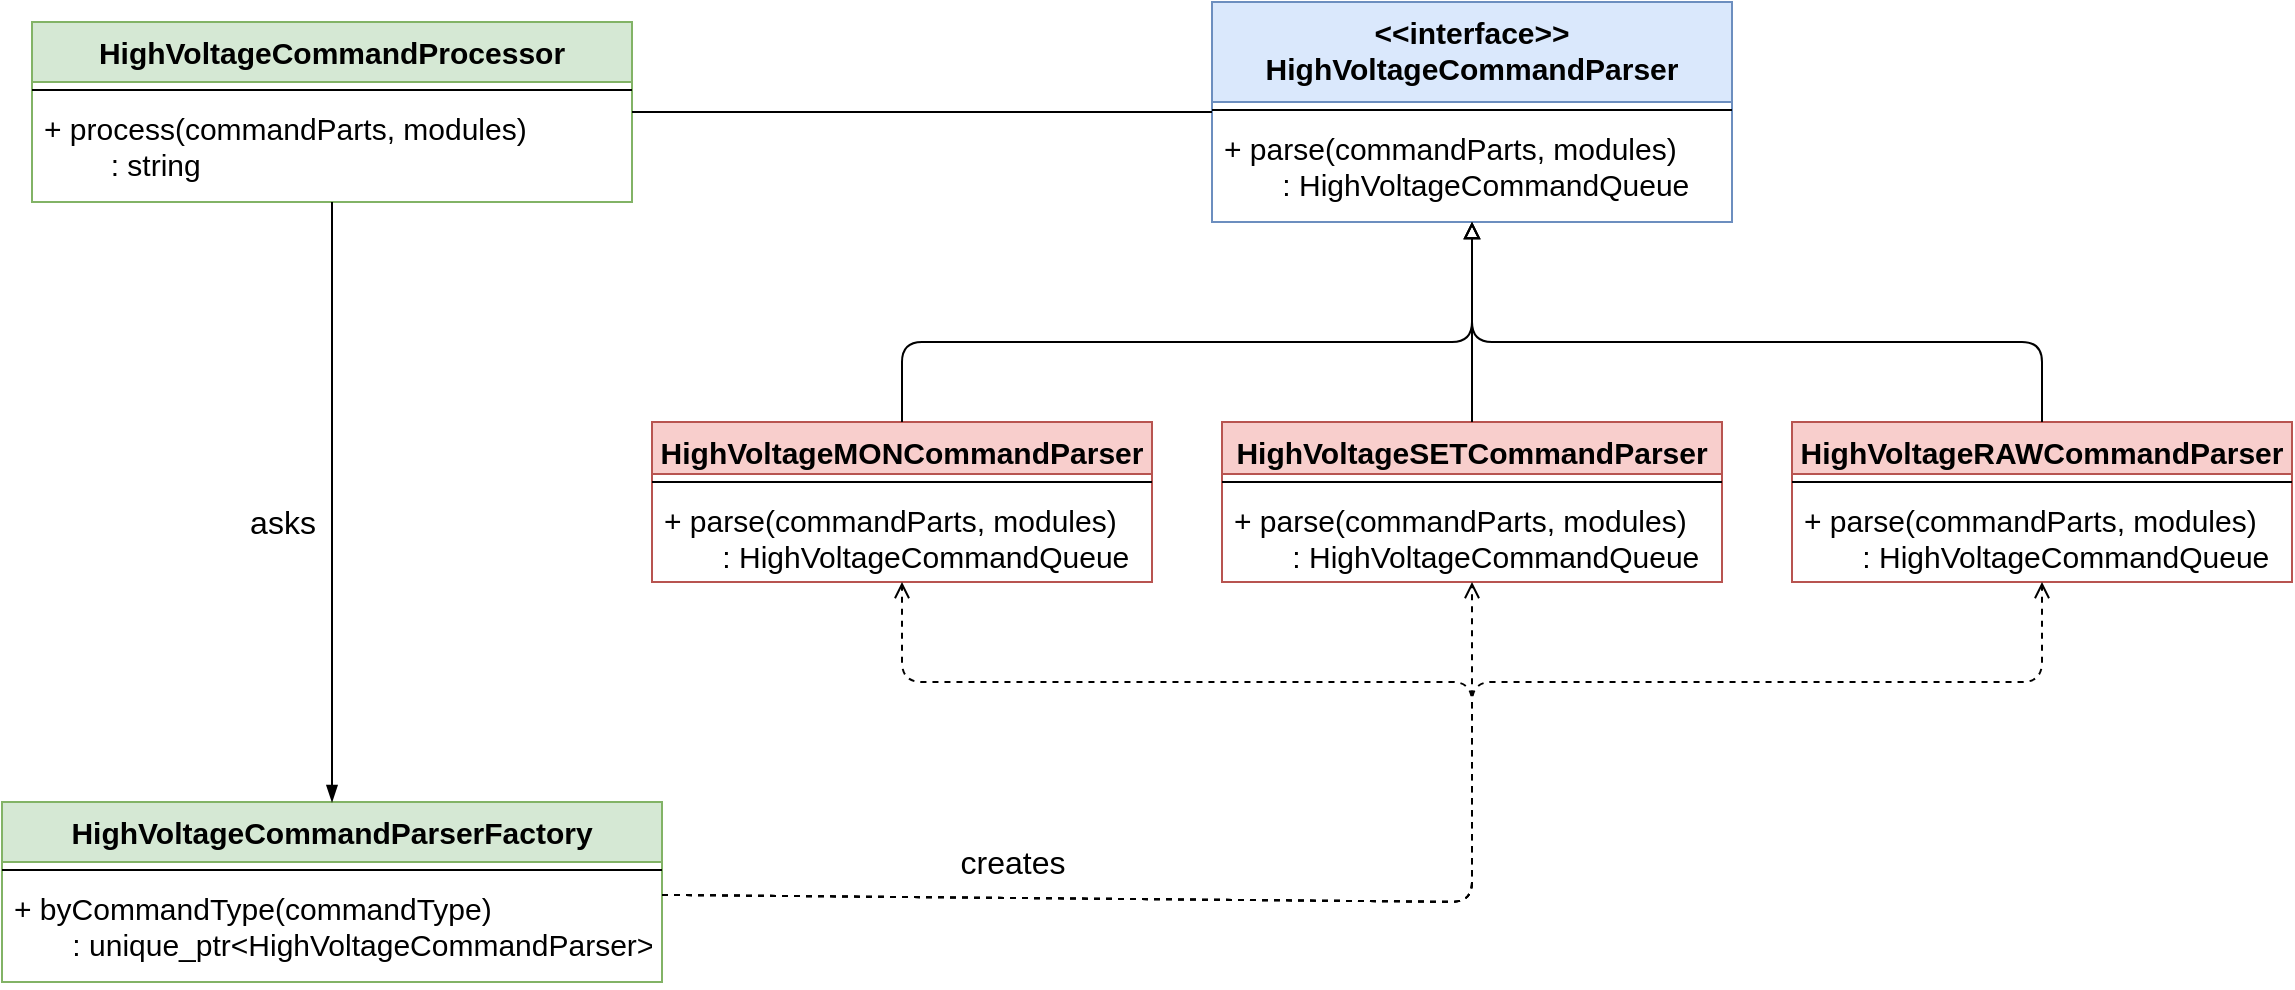 <mxfile version="14.9.9" type="device"><diagram id="C5RBs43oDa-KdzZeNtuy" name="Page-1"><mxGraphModel dx="2062" dy="1122" grid="1" gridSize="10" guides="1" tooltips="1" connect="1" arrows="1" fold="1" page="1" pageScale="1" pageWidth="1200" pageHeight="600" math="0" shadow="0"><root><mxCell id="WIyWlLk6GJQsqaUBKTNV-0"/><mxCell id="WIyWlLk6GJQsqaUBKTNV-1" parent="WIyWlLk6GJQsqaUBKTNV-0"/><mxCell id="iFT92cVNPb_kbT_KB69o-0" value="&lt;&lt;interface&gt;&gt;&#10;HighVoltageCommandParser" style="swimlane;fontStyle=1;align=center;verticalAlign=top;childLayout=stackLayout;horizontal=1;startSize=50;horizontalStack=0;resizeParent=1;resizeParentMax=0;resizeLast=0;collapsible=1;marginBottom=0;fontSize=15;fillColor=#dae8fc;strokeColor=#6c8ebf;" parent="WIyWlLk6GJQsqaUBKTNV-1" vertex="1"><mxGeometry x="620" y="30" width="260" height="110" as="geometry"/></mxCell><mxCell id="iFT92cVNPb_kbT_KB69o-2" value="" style="line;strokeWidth=1;fillColor=none;align=left;verticalAlign=middle;spacingTop=-1;spacingLeft=3;spacingRight=3;rotatable=0;labelPosition=right;points=[];portConstraint=eastwest;" parent="iFT92cVNPb_kbT_KB69o-0" vertex="1"><mxGeometry y="50" width="260" height="8" as="geometry"/></mxCell><mxCell id="iFT92cVNPb_kbT_KB69o-3" value="+ parse(commandParts, modules)&#10;       : HighVoltageCommandQueue" style="text;strokeColor=none;fillColor=none;align=left;verticalAlign=top;spacingLeft=4;spacingRight=4;overflow=hidden;rotatable=0;points=[[0,0.5],[1,0.5]];portConstraint=eastwest;fontSize=15;" parent="iFT92cVNPb_kbT_KB69o-0" vertex="1"><mxGeometry y="58" width="260" height="52" as="geometry"/></mxCell><mxCell id="iFT92cVNPb_kbT_KB69o-4" value="HighVoltageSETCommandParser" style="swimlane;fontStyle=1;align=center;verticalAlign=top;childLayout=stackLayout;horizontal=1;startSize=26;horizontalStack=0;resizeParent=1;resizeParentMax=0;resizeLast=0;collapsible=1;marginBottom=0;fontSize=15;fillColor=#f8cecc;strokeColor=#b85450;" parent="WIyWlLk6GJQsqaUBKTNV-1" vertex="1"><mxGeometry x="625" y="240" width="250" height="80" as="geometry"/></mxCell><mxCell id="iFT92cVNPb_kbT_KB69o-6" value="" style="line;strokeWidth=1;fillColor=none;align=left;verticalAlign=middle;spacingTop=-1;spacingLeft=3;spacingRight=3;rotatable=0;labelPosition=right;points=[];portConstraint=eastwest;" parent="iFT92cVNPb_kbT_KB69o-4" vertex="1"><mxGeometry y="26" width="250" height="8" as="geometry"/></mxCell><mxCell id="iFT92cVNPb_kbT_KB69o-7" value="+ parse(commandParts, modules)&#10;       : HighVoltageCommandQueue" style="text;strokeColor=none;fillColor=none;align=left;verticalAlign=top;spacingLeft=4;spacingRight=4;overflow=hidden;rotatable=0;points=[[0,0.5],[1,0.5]];portConstraint=eastwest;fontSize=15;" parent="iFT92cVNPb_kbT_KB69o-4" vertex="1"><mxGeometry y="34" width="250" height="46" as="geometry"/></mxCell><mxCell id="iFT92cVNPb_kbT_KB69o-16" value="HighVoltageMONCommandParser" style="swimlane;fontStyle=1;align=center;verticalAlign=top;childLayout=stackLayout;horizontal=1;startSize=26;horizontalStack=0;resizeParent=1;resizeParentMax=0;resizeLast=0;collapsible=1;marginBottom=0;fontSize=15;fillColor=#f8cecc;strokeColor=#b85450;" parent="WIyWlLk6GJQsqaUBKTNV-1" vertex="1"><mxGeometry x="340" y="240" width="250" height="80" as="geometry"/></mxCell><mxCell id="iFT92cVNPb_kbT_KB69o-17" value="" style="line;strokeWidth=1;fillColor=none;align=left;verticalAlign=middle;spacingTop=-1;spacingLeft=3;spacingRight=3;rotatable=0;labelPosition=right;points=[];portConstraint=eastwest;" parent="iFT92cVNPb_kbT_KB69o-16" vertex="1"><mxGeometry y="26" width="250" height="8" as="geometry"/></mxCell><mxCell id="iFT92cVNPb_kbT_KB69o-18" value="+ parse(commandParts, modules)&#10;       : HighVoltageCommandQueue" style="text;strokeColor=none;fillColor=none;align=left;verticalAlign=top;spacingLeft=4;spacingRight=4;overflow=hidden;rotatable=0;points=[[0,0.5],[1,0.5]];portConstraint=eastwest;fontSize=15;" parent="iFT92cVNPb_kbT_KB69o-16" vertex="1"><mxGeometry y="34" width="250" height="46" as="geometry"/></mxCell><mxCell id="iFT92cVNPb_kbT_KB69o-19" value="HighVoltageRAWCommandParser" style="swimlane;fontStyle=1;align=center;verticalAlign=top;childLayout=stackLayout;horizontal=1;startSize=26;horizontalStack=0;resizeParent=1;resizeParentMax=0;resizeLast=0;collapsible=1;marginBottom=0;fontSize=15;fillColor=#f8cecc;strokeColor=#b85450;" parent="WIyWlLk6GJQsqaUBKTNV-1" vertex="1"><mxGeometry x="910" y="240" width="250" height="80" as="geometry"/></mxCell><mxCell id="iFT92cVNPb_kbT_KB69o-20" value="" style="line;strokeWidth=1;fillColor=none;align=left;verticalAlign=middle;spacingTop=-1;spacingLeft=3;spacingRight=3;rotatable=0;labelPosition=right;points=[];portConstraint=eastwest;" parent="iFT92cVNPb_kbT_KB69o-19" vertex="1"><mxGeometry y="26" width="250" height="8" as="geometry"/></mxCell><mxCell id="iFT92cVNPb_kbT_KB69o-21" value="+ parse(commandParts, modules)&#10;       : HighVoltageCommandQueue" style="text;strokeColor=none;fillColor=none;align=left;verticalAlign=top;spacingLeft=4;spacingRight=4;overflow=hidden;rotatable=0;points=[[0,0.5],[1,0.5]];portConstraint=eastwest;fontSize=15;" parent="iFT92cVNPb_kbT_KB69o-19" vertex="1"><mxGeometry y="34" width="250" height="46" as="geometry"/></mxCell><mxCell id="iFT92cVNPb_kbT_KB69o-22" value="" style="endArrow=block;html=1;fontSize=13;endFill=0;" parent="WIyWlLk6GJQsqaUBKTNV-1" source="iFT92cVNPb_kbT_KB69o-16" target="iFT92cVNPb_kbT_KB69o-0" edge="1"><mxGeometry width="50" height="50" relative="1" as="geometry"><mxPoint x="640" y="710" as="sourcePoint"/><mxPoint x="690" y="660" as="targetPoint"/><Array as="points"><mxPoint x="465" y="200"/><mxPoint x="750" y="200"/></Array></mxGeometry></mxCell><mxCell id="iFT92cVNPb_kbT_KB69o-23" value="" style="endArrow=block;html=1;fontSize=13;endFill=0;" parent="WIyWlLk6GJQsqaUBKTNV-1" source="iFT92cVNPb_kbT_KB69o-4" target="iFT92cVNPb_kbT_KB69o-0" edge="1"><mxGeometry width="50" height="50" relative="1" as="geometry"><mxPoint x="640" y="710" as="sourcePoint"/><mxPoint x="690" y="660" as="targetPoint"/></mxGeometry></mxCell><mxCell id="iFT92cVNPb_kbT_KB69o-24" value="" style="endArrow=block;html=1;fontSize=13;endFill=0;" parent="WIyWlLk6GJQsqaUBKTNV-1" source="iFT92cVNPb_kbT_KB69o-19" target="iFT92cVNPb_kbT_KB69o-0" edge="1"><mxGeometry width="50" height="50" relative="1" as="geometry"><mxPoint x="640" y="710" as="sourcePoint"/><mxPoint x="690" y="660" as="targetPoint"/><Array as="points"><mxPoint x="1035" y="200"/><mxPoint x="750" y="200"/></Array></mxGeometry></mxCell><mxCell id="iFT92cVNPb_kbT_KB69o-25" value="HighVoltageCommandParserFactory" style="swimlane;fontStyle=1;align=center;verticalAlign=top;childLayout=stackLayout;horizontal=1;startSize=30;horizontalStack=0;resizeParent=1;resizeParentMax=0;resizeLast=0;collapsible=1;marginBottom=0;fontSize=15;fillColor=#d5e8d4;strokeColor=#82b366;" parent="WIyWlLk6GJQsqaUBKTNV-1" vertex="1"><mxGeometry x="15" y="430" width="330" height="90" as="geometry"/></mxCell><mxCell id="iFT92cVNPb_kbT_KB69o-26" value="" style="line;strokeWidth=1;fillColor=none;align=left;verticalAlign=middle;spacingTop=-1;spacingLeft=3;spacingRight=3;rotatable=0;labelPosition=right;points=[];portConstraint=eastwest;" parent="iFT92cVNPb_kbT_KB69o-25" vertex="1"><mxGeometry y="30" width="330" height="8" as="geometry"/></mxCell><mxCell id="iFT92cVNPb_kbT_KB69o-27" value="+ byCommandType(commandType)&#10;       : unique_ptr&lt;HighVoltageCommandParser&gt;" style="text;strokeColor=none;fillColor=none;align=left;verticalAlign=top;spacingLeft=4;spacingRight=4;overflow=hidden;rotatable=0;points=[[0,0.5],[1,0.5]];portConstraint=eastwest;fontSize=15;" parent="iFT92cVNPb_kbT_KB69o-25" vertex="1"><mxGeometry y="38" width="330" height="52" as="geometry"/></mxCell><mxCell id="iFT92cVNPb_kbT_KB69o-28" value="" style="endArrow=open;html=1;fontSize=13;dashed=1;endFill=0;" parent="WIyWlLk6GJQsqaUBKTNV-1" source="iFT92cVNPb_kbT_KB69o-25" target="iFT92cVNPb_kbT_KB69o-16" edge="1"><mxGeometry width="50" height="50" relative="1" as="geometry"><mxPoint x="610" y="420" as="sourcePoint"/><mxPoint x="730" y="540" as="targetPoint"/><Array as="points"><mxPoint x="750" y="480"/><mxPoint x="750" y="370"/><mxPoint x="465" y="370"/></Array></mxGeometry></mxCell><mxCell id="iFT92cVNPb_kbT_KB69o-29" value="" style="endArrow=open;html=1;fontSize=13;dashed=1;endFill=0;" parent="WIyWlLk6GJQsqaUBKTNV-1" source="iFT92cVNPb_kbT_KB69o-25" target="iFT92cVNPb_kbT_KB69o-4" edge="1"><mxGeometry width="50" height="50" relative="1" as="geometry"><mxPoint x="680" y="590" as="sourcePoint"/><mxPoint x="730" y="540" as="targetPoint"/><Array as="points"><mxPoint x="750" y="480"/></Array></mxGeometry></mxCell><mxCell id="iFT92cVNPb_kbT_KB69o-30" value="" style="endArrow=open;html=1;fontSize=13;dashed=1;endFill=0;" parent="WIyWlLk6GJQsqaUBKTNV-1" source="iFT92cVNPb_kbT_KB69o-25" target="iFT92cVNPb_kbT_KB69o-19" edge="1"><mxGeometry width="50" height="50" relative="1" as="geometry"><mxPoint x="680" y="590" as="sourcePoint"/><mxPoint x="730" y="540" as="targetPoint"/><Array as="points"><mxPoint x="750" y="480"/><mxPoint x="750" y="370"/><mxPoint x="1035" y="370"/></Array></mxGeometry></mxCell><mxCell id="iFT92cVNPb_kbT_KB69o-31" value="creates" style="text;html=1;align=center;verticalAlign=middle;resizable=0;points=[];autosize=1;strokeColor=none;fontSize=16;" parent="WIyWlLk6GJQsqaUBKTNV-1" vertex="1"><mxGeometry x="485" y="450" width="70" height="20" as="geometry"/></mxCell><mxCell id="iFT92cVNPb_kbT_KB69o-32" value="HighVoltageCommandProcessor" style="swimlane;fontStyle=1;align=center;verticalAlign=top;childLayout=stackLayout;horizontal=1;startSize=30;horizontalStack=0;resizeParent=1;resizeParentMax=0;resizeLast=0;collapsible=1;marginBottom=0;fontSize=15;fillColor=#d5e8d4;strokeColor=#82b366;" parent="WIyWlLk6GJQsqaUBKTNV-1" vertex="1"><mxGeometry x="30" y="40" width="300" height="90" as="geometry"/></mxCell><mxCell id="iFT92cVNPb_kbT_KB69o-33" value="" style="line;strokeWidth=1;fillColor=none;align=left;verticalAlign=middle;spacingTop=-1;spacingLeft=3;spacingRight=3;rotatable=0;labelPosition=right;points=[];portConstraint=eastwest;" parent="iFT92cVNPb_kbT_KB69o-32" vertex="1"><mxGeometry y="30" width="300" height="8" as="geometry"/></mxCell><mxCell id="iFT92cVNPb_kbT_KB69o-34" value="+ process(commandParts, modules) &#10;        : string" style="text;strokeColor=none;fillColor=none;align=left;verticalAlign=top;spacingLeft=4;spacingRight=4;overflow=hidden;rotatable=0;points=[[0,0.5],[1,0.5]];portConstraint=eastwest;fontSize=15;" parent="iFT92cVNPb_kbT_KB69o-32" vertex="1"><mxGeometry y="38" width="300" height="52" as="geometry"/></mxCell><mxCell id="iFT92cVNPb_kbT_KB69o-35" value="" style="endArrow=none;html=1;fontSize=13;startArrow=blockThin;startFill=1;" parent="WIyWlLk6GJQsqaUBKTNV-1" source="iFT92cVNPb_kbT_KB69o-25" target="iFT92cVNPb_kbT_KB69o-32" edge="1"><mxGeometry width="50" height="50" relative="1" as="geometry"><mxPoint x="70" y="380" as="sourcePoint"/><mxPoint x="120" y="330" as="targetPoint"/></mxGeometry></mxCell><mxCell id="iFT92cVNPb_kbT_KB69o-36" value="" style="endArrow=none;html=1;fontSize=13;startArrow=none;startFill=0;rounded=0;" parent="WIyWlLk6GJQsqaUBKTNV-1" source="iFT92cVNPb_kbT_KB69o-32" target="iFT92cVNPb_kbT_KB69o-0" edge="1"><mxGeometry width="50" height="50" relative="1" as="geometry"><mxPoint x="540" y="380" as="sourcePoint"/><mxPoint x="590" y="330" as="targetPoint"/></mxGeometry></mxCell><mxCell id="iFT92cVNPb_kbT_KB69o-37" value="asks" style="text;html=1;align=center;verticalAlign=middle;resizable=0;points=[];autosize=1;strokeColor=none;fontSize=16;" parent="WIyWlLk6GJQsqaUBKTNV-1" vertex="1"><mxGeometry x="130" y="280" width="50" height="20" as="geometry"/></mxCell></root></mxGraphModel></diagram></mxfile>